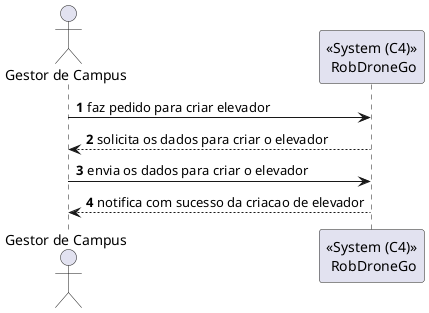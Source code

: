@startuml
autonumber
actor "Gestor de Campus"



"Gestor de Campus" -> "<<System (C4)>>\n RobDroneGo" : faz pedido para criar elevador

"<<System (C4)>>\n RobDroneGo" --> "Gestor de Campus" : solicita os dados para criar o elevador

"Gestor de Campus" -> "<<System (C4)>>\n RobDroneGo": envia os dados para criar o elevador 

"<<System (C4)>>\n RobDroneGo" --> "Gestor de Campus" : notifica com sucesso da criacao de elevador



@enduml


